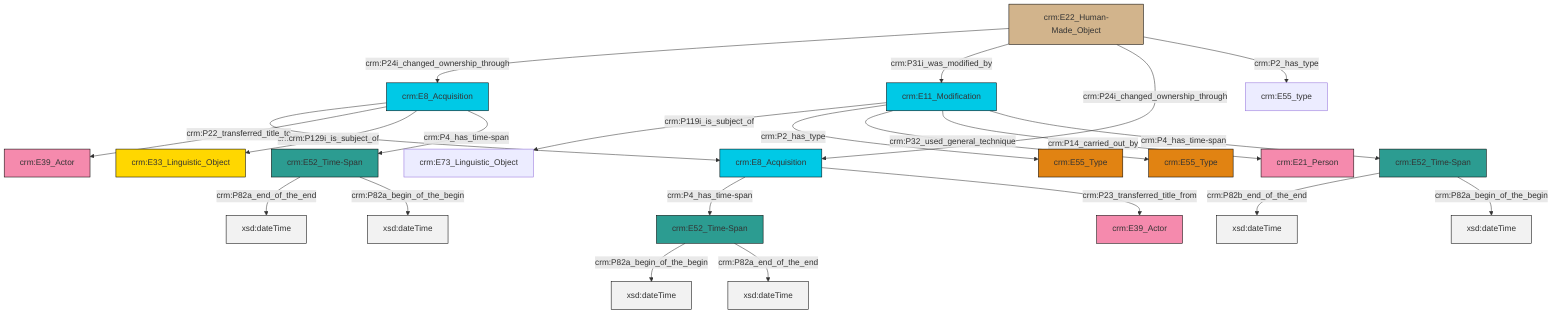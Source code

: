 graph TD
classDef Literal fill:#f2f2f2,stroke:#000000;
classDef CRM_Entity fill:#FFFFFF,stroke:#000000;
classDef Temporal_Entity fill:#00C9E6, stroke:#000000;
classDef Type fill:#E18312, stroke:#000000;
classDef Time-Span fill:#2C9C91, stroke:#000000;
classDef Appellation fill:#FFEB7F, stroke:#000000;
classDef Place fill:#008836, stroke:#000000;
classDef Persistent_Item fill:#B266B2, stroke:#000000;
classDef Conceptual_Object fill:#FFD700, stroke:#000000;
classDef Physical_Thing fill:#D2B48C, stroke:#000000;
classDef Actor fill:#f58aad, stroke:#000000;
classDef PC_Classes fill:#4ce600, stroke:#000000;
classDef Multi fill:#cccccc,stroke:#000000;

10["crm:E22_Human-Made_Object"]:::Physical_Thing -->|crm:P24i_changed_ownership_through| 4["crm:E8_Acquisition"]:::Temporal_Entity
10["crm:E22_Human-Made_Object"]:::Physical_Thing -->|crm:P31i_was_modified_by| 11["crm:E11_Modification"]:::Temporal_Entity
8["crm:E8_Acquisition"]:::Temporal_Entity -->|crm:P4_has_time-span| 12["crm:E52_Time-Span"]:::Time-Span
11["crm:E11_Modification"]:::Temporal_Entity -->|crm:P119i_is_subject_of| 13["crm:E73_Linguistic_Object"]:::Default
4["crm:E8_Acquisition"]:::Temporal_Entity -->|crm:P115i_is_finished_by| 8["crm:E8_Acquisition"]:::Temporal_Entity
11["crm:E11_Modification"]:::Temporal_Entity -->|crm:P2_has_type| 16["crm:E55_Type"]:::Type
12["crm:E52_Time-Span"]:::Time-Span -->|crm:P82a_begin_of_the_begin| 17[xsd:dateTime]:::Literal
18["crm:E52_Time-Span"]:::Time-Span -->|crm:P82a_end_of_the_end| 19[xsd:dateTime]:::Literal
11["crm:E11_Modification"]:::Temporal_Entity -->|crm:P32_used_general_technique| 0["crm:E55_Type"]:::Type
2["crm:E52_Time-Span"]:::Time-Span -->|crm:P82b_end_of_the_end| 20[xsd:dateTime]:::Literal
12["crm:E52_Time-Span"]:::Time-Span -->|crm:P82a_end_of_the_end| 21[xsd:dateTime]:::Literal
8["crm:E8_Acquisition"]:::Temporal_Entity -->|crm:P23_transferred_title_from| 22["crm:E39_Actor"]:::Actor
4["crm:E8_Acquisition"]:::Temporal_Entity -->|crm:P22_transferred_title_to| 23["crm:E39_Actor"]:::Actor
11["crm:E11_Modification"]:::Temporal_Entity -->|crm:P14_carried_out_by| 24["crm:E21_Person"]:::Actor
4["crm:E8_Acquisition"]:::Temporal_Entity -->|crm:P129i_is_subject_of| 14["crm:E33_Linguistic_Object"]:::Conceptual_Object
11["crm:E11_Modification"]:::Temporal_Entity -->|crm:P4_has_time-span| 2["crm:E52_Time-Span"]:::Time-Span
2["crm:E52_Time-Span"]:::Time-Span -->|crm:P82a_begin_of_the_begin| 33[xsd:dateTime]:::Literal
10["crm:E22_Human-Made_Object"]:::Physical_Thing -->|crm:P24i_changed_ownership_through| 8["crm:E8_Acquisition"]:::Temporal_Entity
18["crm:E52_Time-Span"]:::Time-Span -->|crm:P82a_begin_of_the_begin| 34[xsd:dateTime]:::Literal
4["crm:E8_Acquisition"]:::Temporal_Entity -->|crm:P4_has_time-span| 18["crm:E52_Time-Span"]:::Time-Span
10["crm:E22_Human-Made_Object"]:::Physical_Thing -->|crm:P2_has_type| 6["crm:E55_type"]:::Default